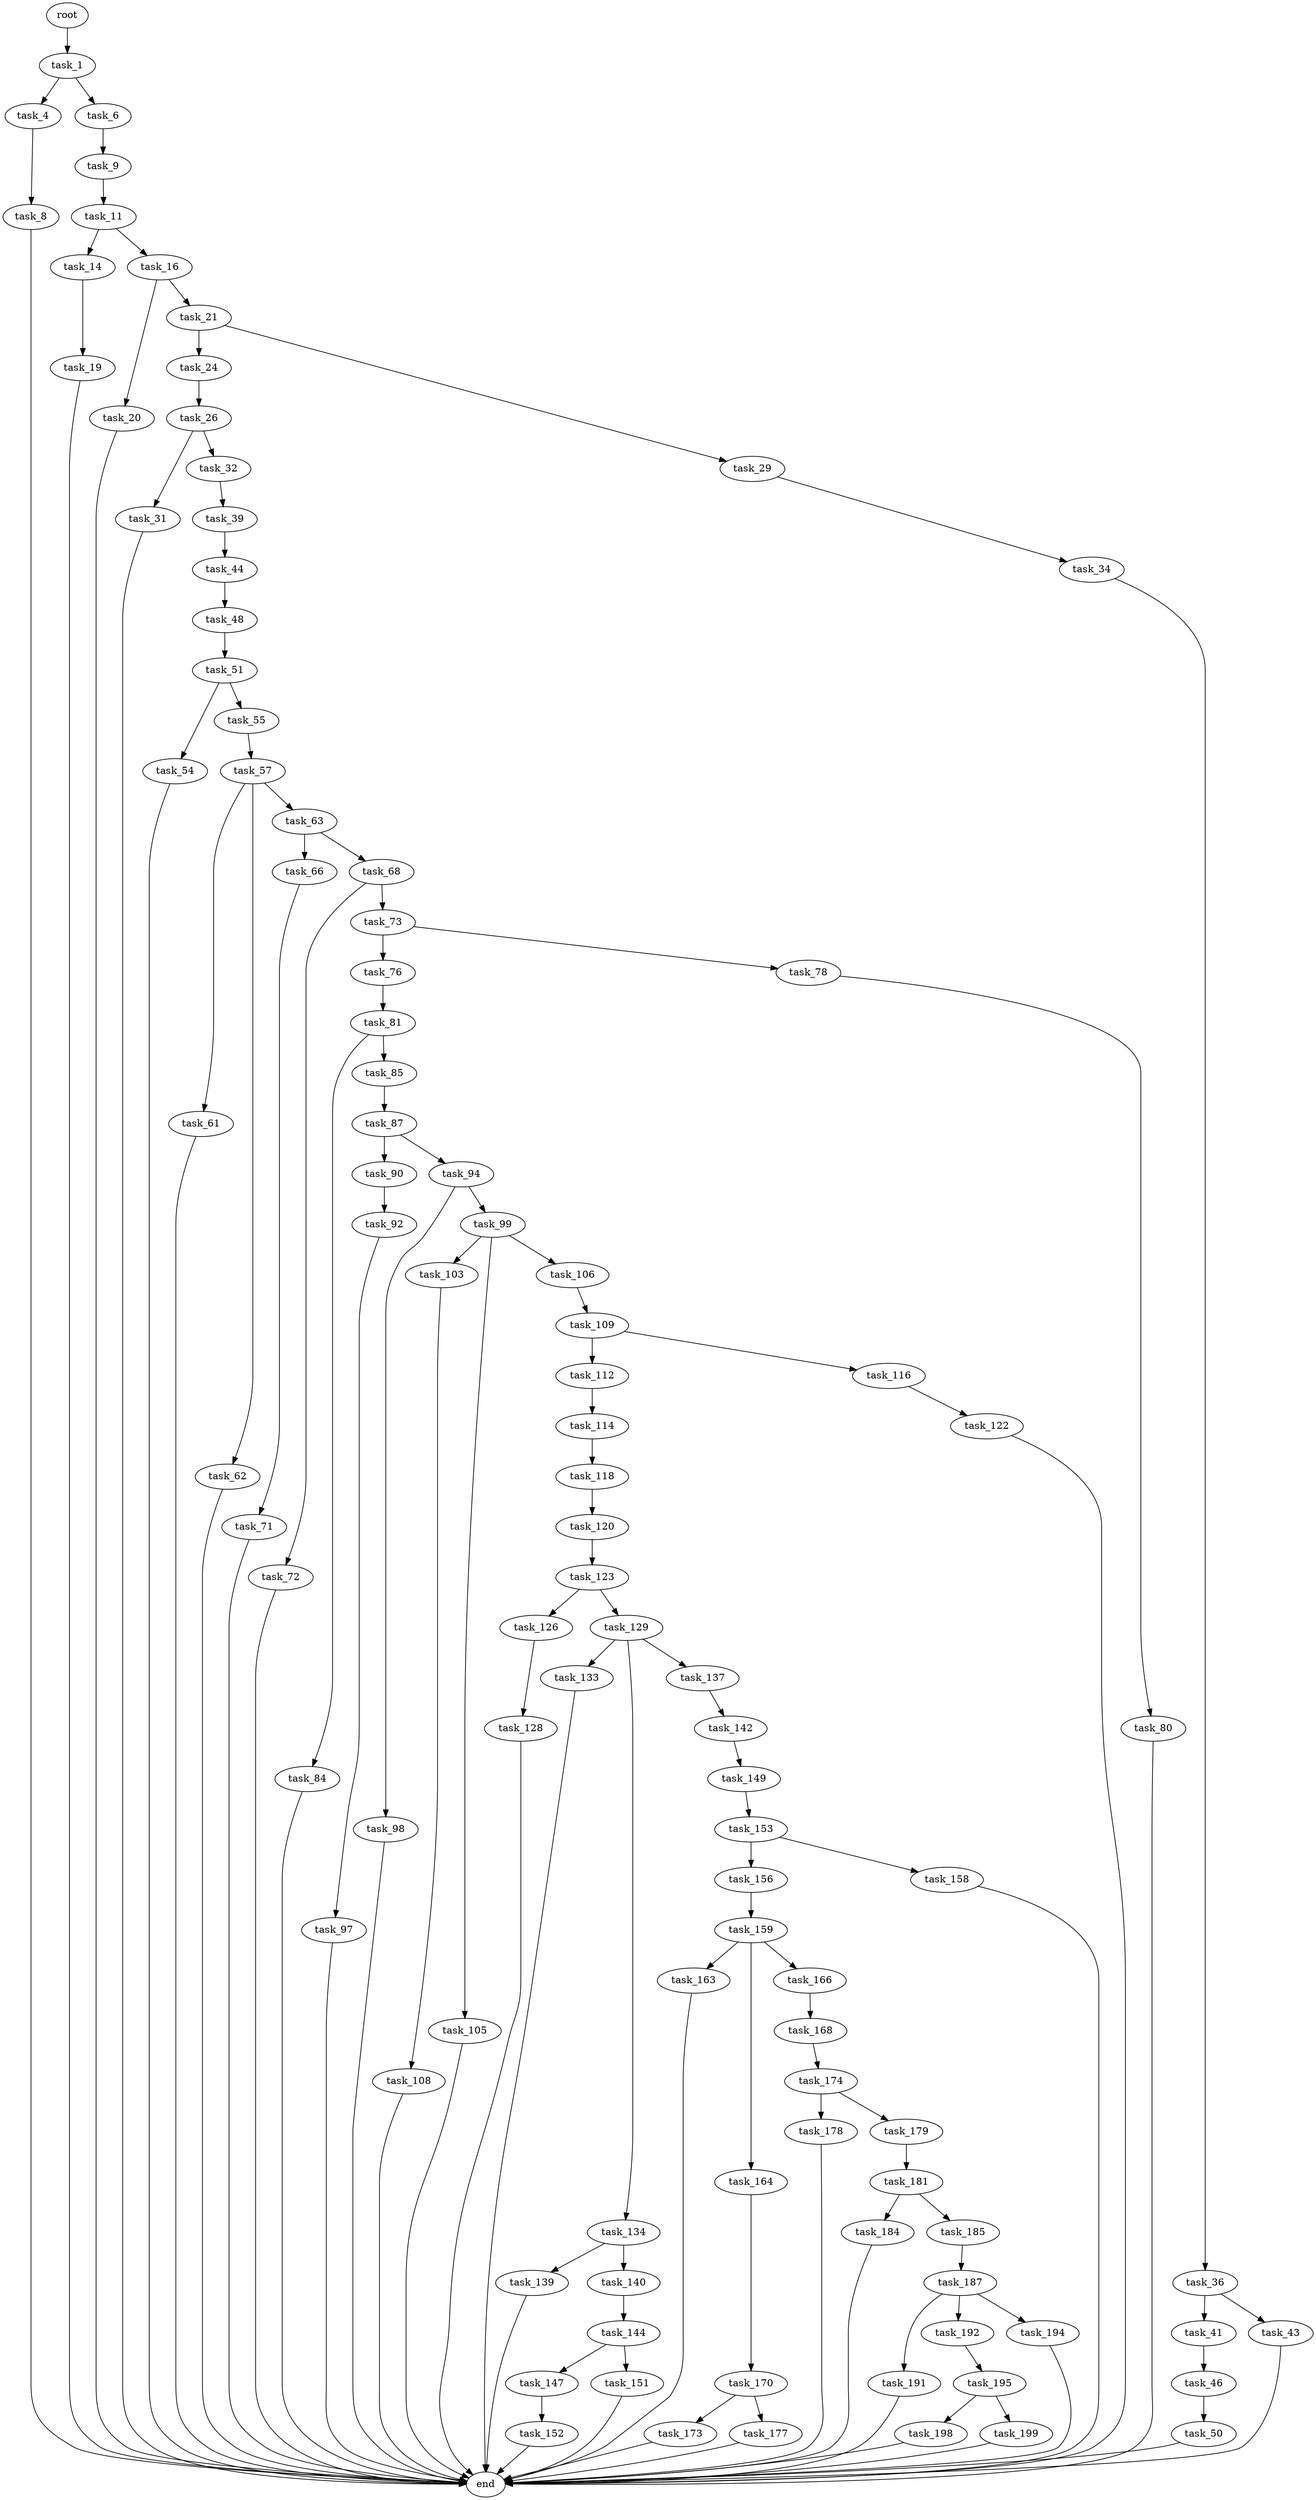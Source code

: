 digraph G {
  root [size="0.000000"];
  task_1 [size="7885068200.000000"];
  task_4 [size="597250634427.000000"];
  task_6 [size="82621955951.000000"];
  task_8 [size="4505478641.000000"];
  task_9 [size="4838803496.000000"];
  end [size="0.000000"];
  task_11 [size="1119722535232.000000"];
  task_14 [size="134217728000.000000"];
  task_16 [size="1757096519.000000"];
  task_19 [size="6736669408.000000"];
  task_20 [size="318038954806.000000"];
  task_21 [size="9186340748.000000"];
  task_24 [size="134217728000.000000"];
  task_29 [size="8589934592.000000"];
  task_26 [size="368293445632.000000"];
  task_31 [size="28991029248.000000"];
  task_32 [size="1073741824000.000000"];
  task_34 [size="105541255992.000000"];
  task_39 [size="92695471042.000000"];
  task_36 [size="19644520464.000000"];
  task_41 [size="26101437209.000000"];
  task_43 [size="333726117605.000000"];
  task_44 [size="50833763472.000000"];
  task_46 [size="6298894100.000000"];
  task_48 [size="225382380629.000000"];
  task_50 [size="28991029248.000000"];
  task_51 [size="1073741824000.000000"];
  task_54 [size="231928233984.000000"];
  task_55 [size="8589934592.000000"];
  task_57 [size="231928233984.000000"];
  task_61 [size="33749888491.000000"];
  task_62 [size="95175125109.000000"];
  task_63 [size="8589934592.000000"];
  task_66 [size="611956814300.000000"];
  task_68 [size="1073741824000.000000"];
  task_71 [size="6714337751.000000"];
  task_72 [size="911275060166.000000"];
  task_73 [size="9283706781.000000"];
  task_76 [size="445617386416.000000"];
  task_78 [size="18995481890.000000"];
  task_81 [size="68719476736.000000"];
  task_80 [size="1635211449.000000"];
  task_84 [size="463092620.000000"];
  task_85 [size="317130788370.000000"];
  task_87 [size="763502913.000000"];
  task_90 [size="68719476736.000000"];
  task_94 [size="68719476736.000000"];
  task_92 [size="68719476736.000000"];
  task_97 [size="4170889645.000000"];
  task_98 [size="26575135430.000000"];
  task_99 [size="709469788864.000000"];
  task_103 [size="6766630518.000000"];
  task_105 [size="44960152146.000000"];
  task_106 [size="246874256181.000000"];
  task_108 [size="854471141.000000"];
  task_109 [size="549755813888.000000"];
  task_112 [size="1820784588.000000"];
  task_116 [size="28084198494.000000"];
  task_114 [size="134217728000.000000"];
  task_118 [size="320873858243.000000"];
  task_122 [size="25787605582.000000"];
  task_120 [size="8589934592.000000"];
  task_123 [size="474081853108.000000"];
  task_126 [size="134217728000.000000"];
  task_129 [size="226448132794.000000"];
  task_128 [size="324806831077.000000"];
  task_133 [size="28991029248.000000"];
  task_134 [size="377907800282.000000"];
  task_137 [size="8589934592.000000"];
  task_139 [size="782757789696.000000"];
  task_140 [size="549755813888.000000"];
  task_142 [size="414784353038.000000"];
  task_144 [size="782757789696.000000"];
  task_149 [size="2107275948.000000"];
  task_147 [size="66589753452.000000"];
  task_151 [size="134217728000.000000"];
  task_152 [size="62331816223.000000"];
  task_153 [size="12470528706.000000"];
  task_156 [size="68719476736.000000"];
  task_158 [size="100978030548.000000"];
  task_159 [size="23875182930.000000"];
  task_163 [size="1291669031.000000"];
  task_164 [size="5574958274.000000"];
  task_166 [size="166479695280.000000"];
  task_170 [size="364087015512.000000"];
  task_168 [size="549755813888.000000"];
  task_174 [size="34797133717.000000"];
  task_173 [size="319666157724.000000"];
  task_177 [size="451611281396.000000"];
  task_178 [size="2193469948.000000"];
  task_179 [size="10273264194.000000"];
  task_181 [size="38369499371.000000"];
  task_184 [size="359759715328.000000"];
  task_185 [size="124100161226.000000"];
  task_187 [size="1139767461763.000000"];
  task_191 [size="368293445632.000000"];
  task_192 [size="55454753112.000000"];
  task_194 [size="1073741824000.000000"];
  task_195 [size="28092907200.000000"];
  task_198 [size="368293445632.000000"];
  task_199 [size="549755813888.000000"];

  root -> task_1 [size="1.000000"];
  task_1 -> task_4 [size="209715200.000000"];
  task_1 -> task_6 [size="209715200.000000"];
  task_4 -> task_8 [size="838860800.000000"];
  task_6 -> task_9 [size="75497472.000000"];
  task_8 -> end [size="1.000000"];
  task_9 -> task_11 [size="411041792.000000"];
  task_11 -> task_14 [size="679477248.000000"];
  task_11 -> task_16 [size="679477248.000000"];
  task_14 -> task_19 [size="209715200.000000"];
  task_16 -> task_20 [size="33554432.000000"];
  task_16 -> task_21 [size="33554432.000000"];
  task_19 -> end [size="1.000000"];
  task_20 -> end [size="1.000000"];
  task_21 -> task_24 [size="536870912.000000"];
  task_21 -> task_29 [size="536870912.000000"];
  task_24 -> task_26 [size="209715200.000000"];
  task_29 -> task_34 [size="33554432.000000"];
  task_26 -> task_31 [size="411041792.000000"];
  task_26 -> task_32 [size="411041792.000000"];
  task_31 -> end [size="1.000000"];
  task_32 -> task_39 [size="838860800.000000"];
  task_34 -> task_36 [size="75497472.000000"];
  task_39 -> task_44 [size="209715200.000000"];
  task_36 -> task_41 [size="411041792.000000"];
  task_36 -> task_43 [size="411041792.000000"];
  task_41 -> task_46 [size="75497472.000000"];
  task_43 -> end [size="1.000000"];
  task_44 -> task_48 [size="838860800.000000"];
  task_46 -> task_50 [size="209715200.000000"];
  task_48 -> task_51 [size="838860800.000000"];
  task_50 -> end [size="1.000000"];
  task_51 -> task_54 [size="838860800.000000"];
  task_51 -> task_55 [size="838860800.000000"];
  task_54 -> end [size="1.000000"];
  task_55 -> task_57 [size="33554432.000000"];
  task_57 -> task_61 [size="301989888.000000"];
  task_57 -> task_62 [size="301989888.000000"];
  task_57 -> task_63 [size="301989888.000000"];
  task_61 -> end [size="1.000000"];
  task_62 -> end [size="1.000000"];
  task_63 -> task_66 [size="33554432.000000"];
  task_63 -> task_68 [size="33554432.000000"];
  task_66 -> task_71 [size="536870912.000000"];
  task_68 -> task_72 [size="838860800.000000"];
  task_68 -> task_73 [size="838860800.000000"];
  task_71 -> end [size="1.000000"];
  task_72 -> end [size="1.000000"];
  task_73 -> task_76 [size="838860800.000000"];
  task_73 -> task_78 [size="838860800.000000"];
  task_76 -> task_81 [size="301989888.000000"];
  task_78 -> task_80 [size="679477248.000000"];
  task_81 -> task_84 [size="134217728.000000"];
  task_81 -> task_85 [size="134217728.000000"];
  task_80 -> end [size="1.000000"];
  task_84 -> end [size="1.000000"];
  task_85 -> task_87 [size="209715200.000000"];
  task_87 -> task_90 [size="33554432.000000"];
  task_87 -> task_94 [size="33554432.000000"];
  task_90 -> task_92 [size="134217728.000000"];
  task_94 -> task_98 [size="134217728.000000"];
  task_94 -> task_99 [size="134217728.000000"];
  task_92 -> task_97 [size="134217728.000000"];
  task_97 -> end [size="1.000000"];
  task_98 -> end [size="1.000000"];
  task_99 -> task_103 [size="838860800.000000"];
  task_99 -> task_105 [size="838860800.000000"];
  task_99 -> task_106 [size="838860800.000000"];
  task_103 -> task_108 [size="209715200.000000"];
  task_105 -> end [size="1.000000"];
  task_106 -> task_109 [size="301989888.000000"];
  task_108 -> end [size="1.000000"];
  task_109 -> task_112 [size="536870912.000000"];
  task_109 -> task_116 [size="536870912.000000"];
  task_112 -> task_114 [size="75497472.000000"];
  task_116 -> task_122 [size="33554432.000000"];
  task_114 -> task_118 [size="209715200.000000"];
  task_118 -> task_120 [size="411041792.000000"];
  task_122 -> end [size="1.000000"];
  task_120 -> task_123 [size="33554432.000000"];
  task_123 -> task_126 [size="411041792.000000"];
  task_123 -> task_129 [size="411041792.000000"];
  task_126 -> task_128 [size="209715200.000000"];
  task_129 -> task_133 [size="411041792.000000"];
  task_129 -> task_134 [size="411041792.000000"];
  task_129 -> task_137 [size="411041792.000000"];
  task_128 -> end [size="1.000000"];
  task_133 -> end [size="1.000000"];
  task_134 -> task_139 [size="679477248.000000"];
  task_134 -> task_140 [size="679477248.000000"];
  task_137 -> task_142 [size="33554432.000000"];
  task_139 -> end [size="1.000000"];
  task_140 -> task_144 [size="536870912.000000"];
  task_142 -> task_149 [size="679477248.000000"];
  task_144 -> task_147 [size="679477248.000000"];
  task_144 -> task_151 [size="679477248.000000"];
  task_149 -> task_153 [size="75497472.000000"];
  task_147 -> task_152 [size="75497472.000000"];
  task_151 -> end [size="1.000000"];
  task_152 -> end [size="1.000000"];
  task_153 -> task_156 [size="838860800.000000"];
  task_153 -> task_158 [size="838860800.000000"];
  task_156 -> task_159 [size="134217728.000000"];
  task_158 -> end [size="1.000000"];
  task_159 -> task_163 [size="536870912.000000"];
  task_159 -> task_164 [size="536870912.000000"];
  task_159 -> task_166 [size="536870912.000000"];
  task_163 -> end [size="1.000000"];
  task_164 -> task_170 [size="536870912.000000"];
  task_166 -> task_168 [size="134217728.000000"];
  task_170 -> task_173 [size="838860800.000000"];
  task_170 -> task_177 [size="838860800.000000"];
  task_168 -> task_174 [size="536870912.000000"];
  task_174 -> task_178 [size="75497472.000000"];
  task_174 -> task_179 [size="75497472.000000"];
  task_173 -> end [size="1.000000"];
  task_177 -> end [size="1.000000"];
  task_178 -> end [size="1.000000"];
  task_179 -> task_181 [size="209715200.000000"];
  task_181 -> task_184 [size="679477248.000000"];
  task_181 -> task_185 [size="679477248.000000"];
  task_184 -> end [size="1.000000"];
  task_185 -> task_187 [size="209715200.000000"];
  task_187 -> task_191 [size="838860800.000000"];
  task_187 -> task_192 [size="838860800.000000"];
  task_187 -> task_194 [size="838860800.000000"];
  task_191 -> end [size="1.000000"];
  task_192 -> task_195 [size="134217728.000000"];
  task_194 -> end [size="1.000000"];
  task_195 -> task_198 [size="838860800.000000"];
  task_195 -> task_199 [size="838860800.000000"];
  task_198 -> end [size="1.000000"];
  task_199 -> end [size="1.000000"];
}
